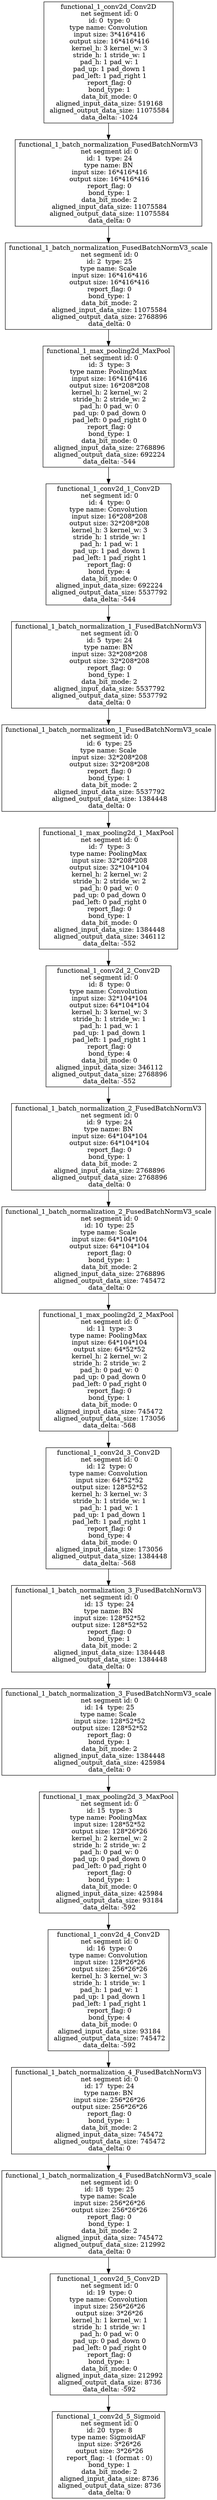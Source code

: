 digraph cnn_tree {
functional_1_conv2d_Conv2D [shape=box, label="functional_1_conv2d_Conv2D\n net segment id: 0\n id: 0  type: 0\ntype name: Convolution\n input size: 3*416*416\n output size: 16*416*416\n kernel_h: 3 kernel_w: 3\n stride_h: 1 stride_w: 1\n pad_h: 1 pad_w: 1\n pad_up: 1 pad_down 1\n pad_left: 1 pad_right 1\n report_flag: 0\n bond_type: 1\n data_bit_mode: 0\n aligned_input_data_size: 519168\n aligned_output_data_size: 11075584\n data_delta: -1024"];
functional_1_conv2d_Conv2D -> functional_1_batch_normalization_FusedBatchNormV3;
functional_1_batch_normalization_FusedBatchNormV3 [shape=box, label="functional_1_batch_normalization_FusedBatchNormV3\n net segment id: 0\n id: 1  type: 24\ntype name: BN\n input size: 16*416*416\n output size: 16*416*416\n report_flag: 0\n bond_type: 1\n data_bit_mode: 2\n aligned_input_data_size: 11075584\n aligned_output_data_size: 11075584\n data_delta: 0"];
functional_1_batch_normalization_FusedBatchNormV3 -> functional_1_batch_normalization_FusedBatchNormV3_scale;
functional_1_batch_normalization_FusedBatchNormV3_scale [shape=box, label="functional_1_batch_normalization_FusedBatchNormV3_scale\n net segment id: 0\n id: 2  type: 25\ntype name: Scale\n input size: 16*416*416\n output size: 16*416*416\n report_flag: 0\n bond_type: 1\n data_bit_mode: 2\n aligned_input_data_size: 11075584\n aligned_output_data_size: 2768896\n data_delta: 0"];
functional_1_batch_normalization_FusedBatchNormV3_scale -> functional_1_max_pooling2d_MaxPool;
functional_1_max_pooling2d_MaxPool [shape=box, label="functional_1_max_pooling2d_MaxPool\n net segment id: 0\n id: 3  type: 3\ntype name: PoolingMax\n input size: 16*416*416\n output size: 16*208*208\n kernel_h: 2 kernel_w: 2\n stride_h: 2 stride_w: 2\n pad_h: 0 pad_w: 0\n pad_up: 0 pad_down 0\n pad_left: 0 pad_right 0\n report_flag: 0\n bond_type: 1\n data_bit_mode: 0\n aligned_input_data_size: 2768896\n aligned_output_data_size: 692224\n data_delta: -544"];
functional_1_max_pooling2d_MaxPool -> functional_1_conv2d_1_Conv2D;
functional_1_conv2d_1_Conv2D [shape=box, label="functional_1_conv2d_1_Conv2D\n net segment id: 0\n id: 4  type: 0\ntype name: Convolution\n input size: 16*208*208\n output size: 32*208*208\n kernel_h: 3 kernel_w: 3\n stride_h: 1 stride_w: 1\n pad_h: 1 pad_w: 1\n pad_up: 1 pad_down 1\n pad_left: 1 pad_right 1\n report_flag: 0\n bond_type: 4\n data_bit_mode: 0\n aligned_input_data_size: 692224\n aligned_output_data_size: 5537792\n data_delta: -544"];
functional_1_conv2d_1_Conv2D -> functional_1_batch_normalization_1_FusedBatchNormV3;
functional_1_batch_normalization_1_FusedBatchNormV3 [shape=box, label="functional_1_batch_normalization_1_FusedBatchNormV3\n net segment id: 0\n id: 5  type: 24\ntype name: BN\n input size: 32*208*208\n output size: 32*208*208\n report_flag: 0\n bond_type: 1\n data_bit_mode: 2\n aligned_input_data_size: 5537792\n aligned_output_data_size: 5537792\n data_delta: 0"];
functional_1_batch_normalization_1_FusedBatchNormV3 -> functional_1_batch_normalization_1_FusedBatchNormV3_scale;
functional_1_batch_normalization_1_FusedBatchNormV3_scale [shape=box, label="functional_1_batch_normalization_1_FusedBatchNormV3_scale\n net segment id: 0\n id: 6  type: 25\ntype name: Scale\n input size: 32*208*208\n output size: 32*208*208\n report_flag: 0\n bond_type: 1\n data_bit_mode: 2\n aligned_input_data_size: 5537792\n aligned_output_data_size: 1384448\n data_delta: 0"];
functional_1_batch_normalization_1_FusedBatchNormV3_scale -> functional_1_max_pooling2d_1_MaxPool;
functional_1_max_pooling2d_1_MaxPool [shape=box, label="functional_1_max_pooling2d_1_MaxPool\n net segment id: 0\n id: 7  type: 3\ntype name: PoolingMax\n input size: 32*208*208\n output size: 32*104*104\n kernel_h: 2 kernel_w: 2\n stride_h: 2 stride_w: 2\n pad_h: 0 pad_w: 0\n pad_up: 0 pad_down 0\n pad_left: 0 pad_right 0\n report_flag: 0\n bond_type: 1\n data_bit_mode: 0\n aligned_input_data_size: 1384448\n aligned_output_data_size: 346112\n data_delta: -552"];
functional_1_max_pooling2d_1_MaxPool -> functional_1_conv2d_2_Conv2D;
functional_1_conv2d_2_Conv2D [shape=box, label="functional_1_conv2d_2_Conv2D\n net segment id: 0\n id: 8  type: 0\ntype name: Convolution\n input size: 32*104*104\n output size: 64*104*104\n kernel_h: 3 kernel_w: 3\n stride_h: 1 stride_w: 1\n pad_h: 1 pad_w: 1\n pad_up: 1 pad_down 1\n pad_left: 1 pad_right 1\n report_flag: 0\n bond_type: 4\n data_bit_mode: 0\n aligned_input_data_size: 346112\n aligned_output_data_size: 2768896\n data_delta: -552"];
functional_1_conv2d_2_Conv2D -> functional_1_batch_normalization_2_FusedBatchNormV3;
functional_1_batch_normalization_2_FusedBatchNormV3 [shape=box, label="functional_1_batch_normalization_2_FusedBatchNormV3\n net segment id: 0\n id: 9  type: 24\ntype name: BN\n input size: 64*104*104\n output size: 64*104*104\n report_flag: 0\n bond_type: 1\n data_bit_mode: 2\n aligned_input_data_size: 2768896\n aligned_output_data_size: 2768896\n data_delta: 0"];
functional_1_batch_normalization_2_FusedBatchNormV3 -> functional_1_batch_normalization_2_FusedBatchNormV3_scale;
functional_1_batch_normalization_2_FusedBatchNormV3_scale [shape=box, label="functional_1_batch_normalization_2_FusedBatchNormV3_scale\n net segment id: 0\n id: 10  type: 25\ntype name: Scale\n input size: 64*104*104\n output size: 64*104*104\n report_flag: 0\n bond_type: 1\n data_bit_mode: 2\n aligned_input_data_size: 2768896\n aligned_output_data_size: 745472\n data_delta: 0"];
functional_1_batch_normalization_2_FusedBatchNormV3_scale -> functional_1_max_pooling2d_2_MaxPool;
functional_1_max_pooling2d_2_MaxPool [shape=box, label="functional_1_max_pooling2d_2_MaxPool\n net segment id: 0\n id: 11  type: 3\ntype name: PoolingMax\n input size: 64*104*104\n output size: 64*52*52\n kernel_h: 2 kernel_w: 2\n stride_h: 2 stride_w: 2\n pad_h: 0 pad_w: 0\n pad_up: 0 pad_down 0\n pad_left: 0 pad_right 0\n report_flag: 0\n bond_type: 1\n data_bit_mode: 0\n aligned_input_data_size: 745472\n aligned_output_data_size: 173056\n data_delta: -568"];
functional_1_max_pooling2d_2_MaxPool -> functional_1_conv2d_3_Conv2D;
functional_1_conv2d_3_Conv2D [shape=box, label="functional_1_conv2d_3_Conv2D\n net segment id: 0\n id: 12  type: 0\ntype name: Convolution\n input size: 64*52*52\n output size: 128*52*52\n kernel_h: 3 kernel_w: 3\n stride_h: 1 stride_w: 1\n pad_h: 1 pad_w: 1\n pad_up: 1 pad_down 1\n pad_left: 1 pad_right 1\n report_flag: 0\n bond_type: 4\n data_bit_mode: 0\n aligned_input_data_size: 173056\n aligned_output_data_size: 1384448\n data_delta: -568"];
functional_1_conv2d_3_Conv2D -> functional_1_batch_normalization_3_FusedBatchNormV3;
functional_1_batch_normalization_3_FusedBatchNormV3 [shape=box, label="functional_1_batch_normalization_3_FusedBatchNormV3\n net segment id: 0\n id: 13  type: 24\ntype name: BN\n input size: 128*52*52\n output size: 128*52*52\n report_flag: 0\n bond_type: 1\n data_bit_mode: 2\n aligned_input_data_size: 1384448\n aligned_output_data_size: 1384448\n data_delta: 0"];
functional_1_batch_normalization_3_FusedBatchNormV3 -> functional_1_batch_normalization_3_FusedBatchNormV3_scale;
functional_1_batch_normalization_3_FusedBatchNormV3_scale [shape=box, label="functional_1_batch_normalization_3_FusedBatchNormV3_scale\n net segment id: 0\n id: 14  type: 25\ntype name: Scale\n input size: 128*52*52\n output size: 128*52*52\n report_flag: 0\n bond_type: 1\n data_bit_mode: 2\n aligned_input_data_size: 1384448\n aligned_output_data_size: 425984\n data_delta: 0"];
functional_1_batch_normalization_3_FusedBatchNormV3_scale -> functional_1_max_pooling2d_3_MaxPool;
functional_1_max_pooling2d_3_MaxPool [shape=box, label="functional_1_max_pooling2d_3_MaxPool\n net segment id: 0\n id: 15  type: 3\ntype name: PoolingMax\n input size: 128*52*52\n output size: 128*26*26\n kernel_h: 2 kernel_w: 2\n stride_h: 2 stride_w: 2\n pad_h: 0 pad_w: 0\n pad_up: 0 pad_down 0\n pad_left: 0 pad_right 0\n report_flag: 0\n bond_type: 1\n data_bit_mode: 0\n aligned_input_data_size: 425984\n aligned_output_data_size: 93184\n data_delta: -592"];
functional_1_max_pooling2d_3_MaxPool -> functional_1_conv2d_4_Conv2D;
functional_1_conv2d_4_Conv2D [shape=box, label="functional_1_conv2d_4_Conv2D\n net segment id: 0\n id: 16  type: 0\ntype name: Convolution\n input size: 128*26*26\n output size: 256*26*26\n kernel_h: 3 kernel_w: 3\n stride_h: 1 stride_w: 1\n pad_h: 1 pad_w: 1\n pad_up: 1 pad_down 1\n pad_left: 1 pad_right 1\n report_flag: 0\n bond_type: 4\n data_bit_mode: 0\n aligned_input_data_size: 93184\n aligned_output_data_size: 745472\n data_delta: -592"];
functional_1_conv2d_4_Conv2D -> functional_1_batch_normalization_4_FusedBatchNormV3;
functional_1_batch_normalization_4_FusedBatchNormV3 [shape=box, label="functional_1_batch_normalization_4_FusedBatchNormV3\n net segment id: 0\n id: 17  type: 24\ntype name: BN\n input size: 256*26*26\n output size: 256*26*26\n report_flag: 0\n bond_type: 1\n data_bit_mode: 2\n aligned_input_data_size: 745472\n aligned_output_data_size: 745472\n data_delta: 0"];
functional_1_batch_normalization_4_FusedBatchNormV3 -> functional_1_batch_normalization_4_FusedBatchNormV3_scale;
functional_1_batch_normalization_4_FusedBatchNormV3_scale [shape=box, label="functional_1_batch_normalization_4_FusedBatchNormV3_scale\n net segment id: 0\n id: 18  type: 25\ntype name: Scale\n input size: 256*26*26\n output size: 256*26*26\n report_flag: 0\n bond_type: 1\n data_bit_mode: 2\n aligned_input_data_size: 745472\n aligned_output_data_size: 212992\n data_delta: 0"];
functional_1_batch_normalization_4_FusedBatchNormV3_scale -> functional_1_conv2d_5_Conv2D;
functional_1_conv2d_5_Conv2D [shape=box, label="functional_1_conv2d_5_Conv2D\n net segment id: 0\n id: 19  type: 0\ntype name: Convolution\n input size: 256*26*26\n output size: 3*26*26\n kernel_h: 1 kernel_w: 1\n stride_h: 1 stride_w: 1\n pad_h: 0 pad_w: 0\n pad_up: 0 pad_down 0\n pad_left: 0 pad_right 0\n report_flag: 0\n bond_type: 1\n data_bit_mode: 0\n aligned_input_data_size: 212992\n aligned_output_data_size: 8736\n data_delta: -592"];
functional_1_conv2d_5_Conv2D -> functional_1_conv2d_5_Sigmoid;
functional_1_conv2d_5_Sigmoid [shape=box, label="functional_1_conv2d_5_Sigmoid\n net segment id: 0\n id: 20  type: 8\ntype name: SigmoidAF\n input size: 3*26*26\n output size: 3*26*26\n report_flag: -1 (format : 0)\n bond_type: 1\n data_bit_mode: 2\n aligned_input_data_size: 8736\n aligned_output_data_size: 8736\n data_delta: 0"];
}
